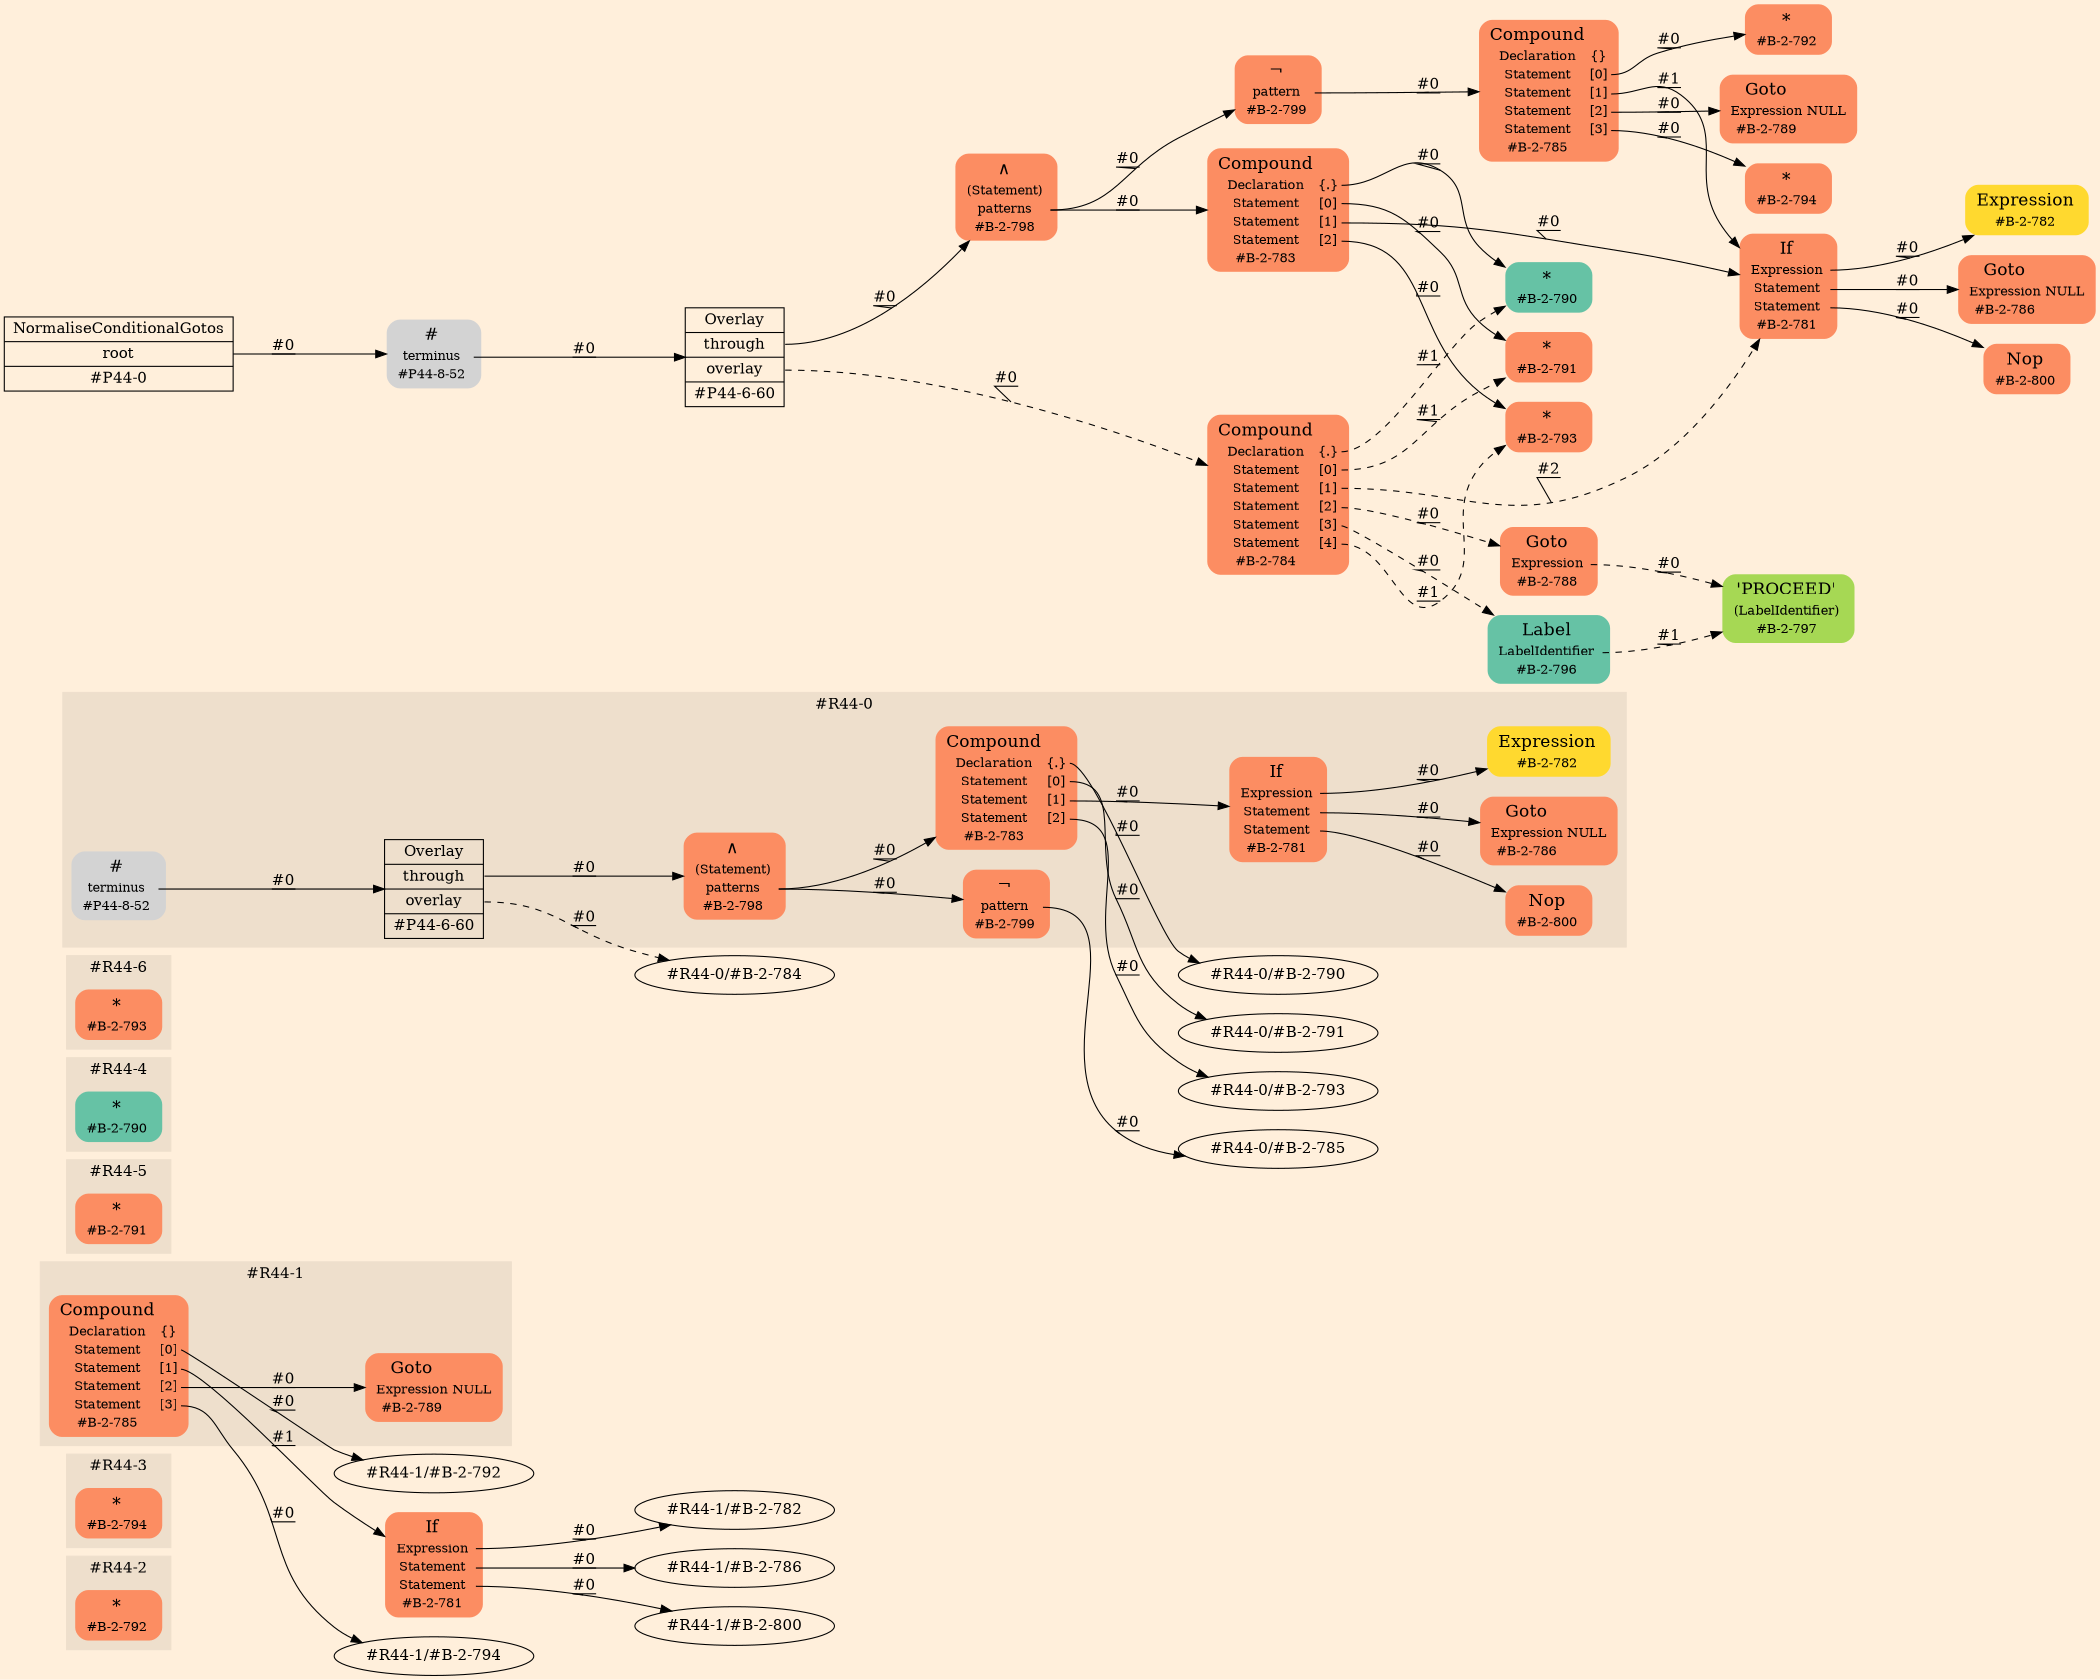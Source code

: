 digraph Inferno {
graph [
rankdir = "LR"
ranksep = 1.0
size = "14,20"
bgcolor = antiquewhite1
color = black
fontcolor = black
];
node [
];
subgraph "cluster#R44-2" {
label = "#R44-2"
style = "filled"
color = antiquewhite2
"#R44-2/#B-2-792" [
shape = "plaintext"
fillcolor = "/set28/2"
label = <<TABLE BORDER="0" CELLBORDER="0" CELLSPACING="0">
 <TR>
  <TD><FONT POINT-SIZE="16.0">*</FONT></TD>
  <TD></TD>
 </TR>
 <TR>
  <TD>#B-2-792</TD>
  <TD PORT="port0"></TD>
 </TR>
</TABLE>>
style = "rounded,filled"
fontsize = "12"
];
}
subgraph "cluster#R44-3" {
label = "#R44-3"
style = "filled"
color = antiquewhite2
"#R44-3/#B-2-794" [
shape = "plaintext"
fillcolor = "/set28/2"
label = <<TABLE BORDER="0" CELLBORDER="0" CELLSPACING="0">
 <TR>
  <TD><FONT POINT-SIZE="16.0">*</FONT></TD>
  <TD></TD>
 </TR>
 <TR>
  <TD>#B-2-794</TD>
  <TD PORT="port0"></TD>
 </TR>
</TABLE>>
style = "rounded,filled"
fontsize = "12"
];
}
"#R44-1/#B-2-781" [
shape = "plaintext"
fillcolor = "/set28/2"
label = <<TABLE BORDER="0" CELLBORDER="0" CELLSPACING="0">
 <TR>
  <TD><FONT POINT-SIZE="16.0">If</FONT></TD>
  <TD></TD>
 </TR>
 <TR>
  <TD>Expression</TD>
  <TD PORT="port0"></TD>
 </TR>
 <TR>
  <TD>Statement</TD>
  <TD PORT="port1"></TD>
 </TR>
 <TR>
  <TD>Statement</TD>
  <TD PORT="port2"></TD>
 </TR>
 <TR>
  <TD>#B-2-781</TD>
  <TD PORT="port3"></TD>
 </TR>
</TABLE>>
style = "rounded,filled"
fontsize = "12"
];
subgraph "cluster#R44-1" {
label = "#R44-1"
style = "filled"
color = antiquewhite2
"#R44-1/#B-2-785" [
shape = "plaintext"
fillcolor = "/set28/2"
label = <<TABLE BORDER="0" CELLBORDER="0" CELLSPACING="0">
 <TR>
  <TD><FONT POINT-SIZE="16.0">Compound</FONT></TD>
  <TD></TD>
 </TR>
 <TR>
  <TD>Declaration</TD>
  <TD PORT="port0">{}</TD>
 </TR>
 <TR>
  <TD>Statement</TD>
  <TD PORT="port1">[0]</TD>
 </TR>
 <TR>
  <TD>Statement</TD>
  <TD PORT="port2">[1]</TD>
 </TR>
 <TR>
  <TD>Statement</TD>
  <TD PORT="port3">[2]</TD>
 </TR>
 <TR>
  <TD>Statement</TD>
  <TD PORT="port4">[3]</TD>
 </TR>
 <TR>
  <TD>#B-2-785</TD>
  <TD PORT="port5"></TD>
 </TR>
</TABLE>>
style = "rounded,filled"
fontsize = "12"
];
"#R44-1/#B-2-789" [
shape = "plaintext"
fillcolor = "/set28/2"
label = <<TABLE BORDER="0" CELLBORDER="0" CELLSPACING="0">
 <TR>
  <TD><FONT POINT-SIZE="16.0">Goto</FONT></TD>
  <TD></TD>
 </TR>
 <TR>
  <TD>Expression</TD>
  <TD PORT="port0">NULL</TD>
 </TR>
 <TR>
  <TD>#B-2-789</TD>
  <TD PORT="port1"></TD>
 </TR>
</TABLE>>
style = "rounded,filled"
fontsize = "12"
];
}
subgraph "cluster#R44-5" {
label = "#R44-5"
style = "filled"
color = antiquewhite2
"#R44-5/#B-2-791" [
shape = "plaintext"
fillcolor = "/set28/2"
label = <<TABLE BORDER="0" CELLBORDER="0" CELLSPACING="0">
 <TR>
  <TD><FONT POINT-SIZE="16.0">*</FONT></TD>
  <TD></TD>
 </TR>
 <TR>
  <TD>#B-2-791</TD>
  <TD PORT="port0"></TD>
 </TR>
</TABLE>>
style = "rounded,filled"
fontsize = "12"
];
}
subgraph "cluster#R44-4" {
label = "#R44-4"
style = "filled"
color = antiquewhite2
"#R44-4/#B-2-790" [
shape = "plaintext"
fillcolor = "/set28/1"
label = <<TABLE BORDER="0" CELLBORDER="0" CELLSPACING="0">
 <TR>
  <TD><FONT POINT-SIZE="16.0">*</FONT></TD>
  <TD></TD>
 </TR>
 <TR>
  <TD>#B-2-790</TD>
  <TD PORT="port0"></TD>
 </TR>
</TABLE>>
style = "rounded,filled"
fontsize = "12"
];
}
subgraph "cluster#R44-6" {
label = "#R44-6"
style = "filled"
color = antiquewhite2
"#R44-6/#B-2-793" [
shape = "plaintext"
fillcolor = "/set28/2"
label = <<TABLE BORDER="0" CELLBORDER="0" CELLSPACING="0">
 <TR>
  <TD><FONT POINT-SIZE="16.0">*</FONT></TD>
  <TD></TD>
 </TR>
 <TR>
  <TD>#B-2-793</TD>
  <TD PORT="port0"></TD>
 </TR>
</TABLE>>
style = "rounded,filled"
fontsize = "12"
];
}
subgraph "cluster#R44-0" {
label = "#R44-0"
style = "filled"
color = antiquewhite2
"#R44-0/#B-2-786" [
shape = "plaintext"
fillcolor = "/set28/2"
label = <<TABLE BORDER="0" CELLBORDER="0" CELLSPACING="0">
 <TR>
  <TD><FONT POINT-SIZE="16.0">Goto</FONT></TD>
  <TD></TD>
 </TR>
 <TR>
  <TD>Expression</TD>
  <TD PORT="port0">NULL</TD>
 </TR>
 <TR>
  <TD>#B-2-786</TD>
  <TD PORT="port1"></TD>
 </TR>
</TABLE>>
style = "rounded,filled"
fontsize = "12"
];
"#R44-0/#P44-6-60" [
shape = "record"
fillcolor = antiquewhite2
label = "<fixed> Overlay | <port0> through | <port1> overlay | <port2> #P44-6-60"
style = "filled"
fontsize = "14"
color = black
fontcolor = black
];
"#R44-0/#P44-8-52" [
shape = "plaintext"
label = <<TABLE BORDER="0" CELLBORDER="0" CELLSPACING="0">
 <TR>
  <TD><FONT POINT-SIZE="16.0">#</FONT></TD>
  <TD></TD>
 </TR>
 <TR>
  <TD>terminus</TD>
  <TD PORT="port0"></TD>
 </TR>
 <TR>
  <TD>#P44-8-52</TD>
  <TD PORT="port1"></TD>
 </TR>
</TABLE>>
style = "rounded,filled"
fontsize = "12"
];
"#R44-0/#B-2-798" [
shape = "plaintext"
fillcolor = "/set28/2"
label = <<TABLE BORDER="0" CELLBORDER="0" CELLSPACING="0">
 <TR>
  <TD><FONT POINT-SIZE="16.0">∧</FONT></TD>
  <TD></TD>
 </TR>
 <TR>
  <TD>(Statement)</TD>
  <TD PORT="port0"></TD>
 </TR>
 <TR>
  <TD>patterns</TD>
  <TD PORT="port1"></TD>
 </TR>
 <TR>
  <TD>#B-2-798</TD>
  <TD PORT="port2"></TD>
 </TR>
</TABLE>>
style = "rounded,filled"
fontsize = "12"
];
"#R44-0/#B-2-800" [
shape = "plaintext"
fillcolor = "/set28/2"
label = <<TABLE BORDER="0" CELLBORDER="0" CELLSPACING="0">
 <TR>
  <TD><FONT POINT-SIZE="16.0">Nop</FONT></TD>
  <TD></TD>
 </TR>
 <TR>
  <TD>#B-2-800</TD>
  <TD PORT="port0"></TD>
 </TR>
</TABLE>>
style = "rounded,filled"
fontsize = "12"
];
"#R44-0/#B-2-783" [
shape = "plaintext"
fillcolor = "/set28/2"
label = <<TABLE BORDER="0" CELLBORDER="0" CELLSPACING="0">
 <TR>
  <TD><FONT POINT-SIZE="16.0">Compound</FONT></TD>
  <TD></TD>
 </TR>
 <TR>
  <TD>Declaration</TD>
  <TD PORT="port0">{.}</TD>
 </TR>
 <TR>
  <TD>Statement</TD>
  <TD PORT="port1">[0]</TD>
 </TR>
 <TR>
  <TD>Statement</TD>
  <TD PORT="port2">[1]</TD>
 </TR>
 <TR>
  <TD>Statement</TD>
  <TD PORT="port3">[2]</TD>
 </TR>
 <TR>
  <TD>#B-2-783</TD>
  <TD PORT="port4"></TD>
 </TR>
</TABLE>>
style = "rounded,filled"
fontsize = "12"
];
"#R44-0/#B-2-799" [
shape = "plaintext"
fillcolor = "/set28/2"
label = <<TABLE BORDER="0" CELLBORDER="0" CELLSPACING="0">
 <TR>
  <TD><FONT POINT-SIZE="16.0">¬</FONT></TD>
  <TD></TD>
 </TR>
 <TR>
  <TD>pattern</TD>
  <TD PORT="port0"></TD>
 </TR>
 <TR>
  <TD>#B-2-799</TD>
  <TD PORT="port1"></TD>
 </TR>
</TABLE>>
style = "rounded,filled"
fontsize = "12"
];
"#R44-0/#B-2-781" [
shape = "plaintext"
fillcolor = "/set28/2"
label = <<TABLE BORDER="0" CELLBORDER="0" CELLSPACING="0">
 <TR>
  <TD><FONT POINT-SIZE="16.0">If</FONT></TD>
  <TD></TD>
 </TR>
 <TR>
  <TD>Expression</TD>
  <TD PORT="port0"></TD>
 </TR>
 <TR>
  <TD>Statement</TD>
  <TD PORT="port1"></TD>
 </TR>
 <TR>
  <TD>Statement</TD>
  <TD PORT="port2"></TD>
 </TR>
 <TR>
  <TD>#B-2-781</TD>
  <TD PORT="port3"></TD>
 </TR>
</TABLE>>
style = "rounded,filled"
fontsize = "12"
];
"#R44-0/#B-2-782" [
shape = "plaintext"
fillcolor = "/set28/6"
label = <<TABLE BORDER="0" CELLBORDER="0" CELLSPACING="0">
 <TR>
  <TD><FONT POINT-SIZE="16.0">Expression</FONT></TD>
  <TD></TD>
 </TR>
 <TR>
  <TD>#B-2-782</TD>
  <TD PORT="port0"></TD>
 </TR>
</TABLE>>
style = "rounded,filled"
fontsize = "12"
];
}
"CR#P44-0" [
shape = "record"
fillcolor = antiquewhite1
label = "<fixed> NormaliseConditionalGotos | <port0> root | <port1> #P44-0"
style = "filled"
fontsize = "14"
color = black
fontcolor = black
];
"#P44-8-52" [
shape = "plaintext"
label = <<TABLE BORDER="0" CELLBORDER="0" CELLSPACING="0">
 <TR>
  <TD><FONT POINT-SIZE="16.0">#</FONT></TD>
  <TD></TD>
 </TR>
 <TR>
  <TD>terminus</TD>
  <TD PORT="port0"></TD>
 </TR>
 <TR>
  <TD>#P44-8-52</TD>
  <TD PORT="port1"></TD>
 </TR>
</TABLE>>
style = "rounded,filled"
fontsize = "12"
];
"#P44-6-60" [
shape = "record"
fillcolor = antiquewhite1
label = "<fixed> Overlay | <port0> through | <port1> overlay | <port2> #P44-6-60"
style = "filled"
fontsize = "14"
color = black
fontcolor = black
];
"#B-2-798" [
shape = "plaintext"
fillcolor = "/set28/2"
label = <<TABLE BORDER="0" CELLBORDER="0" CELLSPACING="0">
 <TR>
  <TD><FONT POINT-SIZE="16.0">∧</FONT></TD>
  <TD></TD>
 </TR>
 <TR>
  <TD>(Statement)</TD>
  <TD PORT="port0"></TD>
 </TR>
 <TR>
  <TD>patterns</TD>
  <TD PORT="port1"></TD>
 </TR>
 <TR>
  <TD>#B-2-798</TD>
  <TD PORT="port2"></TD>
 </TR>
</TABLE>>
style = "rounded,filled"
fontsize = "12"
];
"#B-2-783" [
shape = "plaintext"
fillcolor = "/set28/2"
label = <<TABLE BORDER="0" CELLBORDER="0" CELLSPACING="0">
 <TR>
  <TD><FONT POINT-SIZE="16.0">Compound</FONT></TD>
  <TD></TD>
 </TR>
 <TR>
  <TD>Declaration</TD>
  <TD PORT="port0">{.}</TD>
 </TR>
 <TR>
  <TD>Statement</TD>
  <TD PORT="port1">[0]</TD>
 </TR>
 <TR>
  <TD>Statement</TD>
  <TD PORT="port2">[1]</TD>
 </TR>
 <TR>
  <TD>Statement</TD>
  <TD PORT="port3">[2]</TD>
 </TR>
 <TR>
  <TD>#B-2-783</TD>
  <TD PORT="port4"></TD>
 </TR>
</TABLE>>
style = "rounded,filled"
fontsize = "12"
];
"#B-2-790" [
shape = "plaintext"
fillcolor = "/set28/1"
label = <<TABLE BORDER="0" CELLBORDER="0" CELLSPACING="0">
 <TR>
  <TD><FONT POINT-SIZE="16.0">*</FONT></TD>
  <TD></TD>
 </TR>
 <TR>
  <TD>#B-2-790</TD>
  <TD PORT="port0"></TD>
 </TR>
</TABLE>>
style = "rounded,filled"
fontsize = "12"
];
"#B-2-791" [
shape = "plaintext"
fillcolor = "/set28/2"
label = <<TABLE BORDER="0" CELLBORDER="0" CELLSPACING="0">
 <TR>
  <TD><FONT POINT-SIZE="16.0">*</FONT></TD>
  <TD></TD>
 </TR>
 <TR>
  <TD>#B-2-791</TD>
  <TD PORT="port0"></TD>
 </TR>
</TABLE>>
style = "rounded,filled"
fontsize = "12"
];
"#B-2-781" [
shape = "plaintext"
fillcolor = "/set28/2"
label = <<TABLE BORDER="0" CELLBORDER="0" CELLSPACING="0">
 <TR>
  <TD><FONT POINT-SIZE="16.0">If</FONT></TD>
  <TD></TD>
 </TR>
 <TR>
  <TD>Expression</TD>
  <TD PORT="port0"></TD>
 </TR>
 <TR>
  <TD>Statement</TD>
  <TD PORT="port1"></TD>
 </TR>
 <TR>
  <TD>Statement</TD>
  <TD PORT="port2"></TD>
 </TR>
 <TR>
  <TD>#B-2-781</TD>
  <TD PORT="port3"></TD>
 </TR>
</TABLE>>
style = "rounded,filled"
fontsize = "12"
];
"#B-2-782" [
shape = "plaintext"
fillcolor = "/set28/6"
label = <<TABLE BORDER="0" CELLBORDER="0" CELLSPACING="0">
 <TR>
  <TD><FONT POINT-SIZE="16.0">Expression</FONT></TD>
  <TD></TD>
 </TR>
 <TR>
  <TD>#B-2-782</TD>
  <TD PORT="port0"></TD>
 </TR>
</TABLE>>
style = "rounded,filled"
fontsize = "12"
];
"#B-2-786" [
shape = "plaintext"
fillcolor = "/set28/2"
label = <<TABLE BORDER="0" CELLBORDER="0" CELLSPACING="0">
 <TR>
  <TD><FONT POINT-SIZE="16.0">Goto</FONT></TD>
  <TD></TD>
 </TR>
 <TR>
  <TD>Expression</TD>
  <TD PORT="port0">NULL</TD>
 </TR>
 <TR>
  <TD>#B-2-786</TD>
  <TD PORT="port1"></TD>
 </TR>
</TABLE>>
style = "rounded,filled"
fontsize = "12"
];
"#B-2-800" [
shape = "plaintext"
fillcolor = "/set28/2"
label = <<TABLE BORDER="0" CELLBORDER="0" CELLSPACING="0">
 <TR>
  <TD><FONT POINT-SIZE="16.0">Nop</FONT></TD>
  <TD></TD>
 </TR>
 <TR>
  <TD>#B-2-800</TD>
  <TD PORT="port0"></TD>
 </TR>
</TABLE>>
style = "rounded,filled"
fontsize = "12"
];
"#B-2-793" [
shape = "plaintext"
fillcolor = "/set28/2"
label = <<TABLE BORDER="0" CELLBORDER="0" CELLSPACING="0">
 <TR>
  <TD><FONT POINT-SIZE="16.0">*</FONT></TD>
  <TD></TD>
 </TR>
 <TR>
  <TD>#B-2-793</TD>
  <TD PORT="port0"></TD>
 </TR>
</TABLE>>
style = "rounded,filled"
fontsize = "12"
];
"#B-2-799" [
shape = "plaintext"
fillcolor = "/set28/2"
label = <<TABLE BORDER="0" CELLBORDER="0" CELLSPACING="0">
 <TR>
  <TD><FONT POINT-SIZE="16.0">¬</FONT></TD>
  <TD></TD>
 </TR>
 <TR>
  <TD>pattern</TD>
  <TD PORT="port0"></TD>
 </TR>
 <TR>
  <TD>#B-2-799</TD>
  <TD PORT="port1"></TD>
 </TR>
</TABLE>>
style = "rounded,filled"
fontsize = "12"
];
"#B-2-785" [
shape = "plaintext"
fillcolor = "/set28/2"
label = <<TABLE BORDER="0" CELLBORDER="0" CELLSPACING="0">
 <TR>
  <TD><FONT POINT-SIZE="16.0">Compound</FONT></TD>
  <TD></TD>
 </TR>
 <TR>
  <TD>Declaration</TD>
  <TD PORT="port0">{}</TD>
 </TR>
 <TR>
  <TD>Statement</TD>
  <TD PORT="port1">[0]</TD>
 </TR>
 <TR>
  <TD>Statement</TD>
  <TD PORT="port2">[1]</TD>
 </TR>
 <TR>
  <TD>Statement</TD>
  <TD PORT="port3">[2]</TD>
 </TR>
 <TR>
  <TD>Statement</TD>
  <TD PORT="port4">[3]</TD>
 </TR>
 <TR>
  <TD>#B-2-785</TD>
  <TD PORT="port5"></TD>
 </TR>
</TABLE>>
style = "rounded,filled"
fontsize = "12"
];
"#B-2-792" [
shape = "plaintext"
fillcolor = "/set28/2"
label = <<TABLE BORDER="0" CELLBORDER="0" CELLSPACING="0">
 <TR>
  <TD><FONT POINT-SIZE="16.0">*</FONT></TD>
  <TD></TD>
 </TR>
 <TR>
  <TD>#B-2-792</TD>
  <TD PORT="port0"></TD>
 </TR>
</TABLE>>
style = "rounded,filled"
fontsize = "12"
];
"#B-2-789" [
shape = "plaintext"
fillcolor = "/set28/2"
label = <<TABLE BORDER="0" CELLBORDER="0" CELLSPACING="0">
 <TR>
  <TD><FONT POINT-SIZE="16.0">Goto</FONT></TD>
  <TD></TD>
 </TR>
 <TR>
  <TD>Expression</TD>
  <TD PORT="port0">NULL</TD>
 </TR>
 <TR>
  <TD>#B-2-789</TD>
  <TD PORT="port1"></TD>
 </TR>
</TABLE>>
style = "rounded,filled"
fontsize = "12"
];
"#B-2-794" [
shape = "plaintext"
fillcolor = "/set28/2"
label = <<TABLE BORDER="0" CELLBORDER="0" CELLSPACING="0">
 <TR>
  <TD><FONT POINT-SIZE="16.0">*</FONT></TD>
  <TD></TD>
 </TR>
 <TR>
  <TD>#B-2-794</TD>
  <TD PORT="port0"></TD>
 </TR>
</TABLE>>
style = "rounded,filled"
fontsize = "12"
];
"#B-2-784" [
shape = "plaintext"
fillcolor = "/set28/2"
label = <<TABLE BORDER="0" CELLBORDER="0" CELLSPACING="0">
 <TR>
  <TD><FONT POINT-SIZE="16.0">Compound</FONT></TD>
  <TD></TD>
 </TR>
 <TR>
  <TD>Declaration</TD>
  <TD PORT="port0">{.}</TD>
 </TR>
 <TR>
  <TD>Statement</TD>
  <TD PORT="port1">[0]</TD>
 </TR>
 <TR>
  <TD>Statement</TD>
  <TD PORT="port2">[1]</TD>
 </TR>
 <TR>
  <TD>Statement</TD>
  <TD PORT="port3">[2]</TD>
 </TR>
 <TR>
  <TD>Statement</TD>
  <TD PORT="port4">[3]</TD>
 </TR>
 <TR>
  <TD>Statement</TD>
  <TD PORT="port5">[4]</TD>
 </TR>
 <TR>
  <TD>#B-2-784</TD>
  <TD PORT="port6"></TD>
 </TR>
</TABLE>>
style = "rounded,filled"
fontsize = "12"
];
"#B-2-788" [
shape = "plaintext"
fillcolor = "/set28/2"
label = <<TABLE BORDER="0" CELLBORDER="0" CELLSPACING="0">
 <TR>
  <TD><FONT POINT-SIZE="16.0">Goto</FONT></TD>
  <TD></TD>
 </TR>
 <TR>
  <TD>Expression</TD>
  <TD PORT="port0"></TD>
 </TR>
 <TR>
  <TD>#B-2-788</TD>
  <TD PORT="port1"></TD>
 </TR>
</TABLE>>
style = "rounded,filled"
fontsize = "12"
];
"#B-2-797" [
shape = "plaintext"
fillcolor = "/set28/5"
label = <<TABLE BORDER="0" CELLBORDER="0" CELLSPACING="0">
 <TR>
  <TD><FONT POINT-SIZE="16.0">'PROCEED'</FONT></TD>
  <TD></TD>
 </TR>
 <TR>
  <TD>(LabelIdentifier)</TD>
  <TD PORT="port0"></TD>
 </TR>
 <TR>
  <TD>#B-2-797</TD>
  <TD PORT="port1"></TD>
 </TR>
</TABLE>>
style = "rounded,filled"
fontsize = "12"
];
"#B-2-796" [
shape = "plaintext"
fillcolor = "/set28/1"
label = <<TABLE BORDER="0" CELLBORDER="0" CELLSPACING="0">
 <TR>
  <TD><FONT POINT-SIZE="16.0">Label</FONT></TD>
  <TD></TD>
 </TR>
 <TR>
  <TD>LabelIdentifier</TD>
  <TD PORT="port0"></TD>
 </TR>
 <TR>
  <TD>#B-2-796</TD>
  <TD PORT="port1"></TD>
 </TR>
</TABLE>>
style = "rounded,filled"
fontsize = "12"
];
"CR#P44-0":port0 -> "#P44-8-52" [style="solid"
label = "#0"
decorate = true
color = black
fontcolor = black
];
"#P44-8-52":port0 -> "#P44-6-60" [style="solid"
label = "#0"
decorate = true
color = black
fontcolor = black
];
"#P44-6-60":port0 -> "#B-2-798" [style="solid"
label = "#0"
decorate = true
color = black
fontcolor = black
];
"#P44-6-60":port1 -> "#B-2-784" [style="dashed"
label = "#0"
decorate = true
color = black
fontcolor = black
];
"#B-2-798":port1 -> "#B-2-783" [style="solid"
label = "#0"
decorate = true
color = black
fontcolor = black
];
"#B-2-798":port1 -> "#B-2-799" [style="solid"
label = "#0"
decorate = true
color = black
fontcolor = black
];
"#B-2-783":port0 -> "#B-2-790" [style="solid"
label = "#0"
decorate = true
color = black
fontcolor = black
];
"#B-2-783":port1 -> "#B-2-791" [style="solid"
label = "#0"
decorate = true
color = black
fontcolor = black
];
"#B-2-783":port2 -> "#B-2-781" [style="solid"
label = "#0"
decorate = true
color = black
fontcolor = black
];
"#B-2-783":port3 -> "#B-2-793" [style="solid"
label = "#0"
decorate = true
color = black
fontcolor = black
];
"#B-2-781":port0 -> "#B-2-782" [style="solid"
label = "#0"
decorate = true
color = black
fontcolor = black
];
"#B-2-781":port1 -> "#B-2-786" [style="solid"
label = "#0"
decorate = true
color = black
fontcolor = black
];
"#B-2-781":port2 -> "#B-2-800" [style="solid"
label = "#0"
decorate = true
color = black
fontcolor = black
];
"#B-2-799":port0 -> "#B-2-785" [style="solid"
label = "#0"
decorate = true
color = black
fontcolor = black
];
"#B-2-785":port1 -> "#B-2-792" [style="solid"
label = "#0"
decorate = true
color = black
fontcolor = black
];
"#B-2-785":port2 -> "#B-2-781" [style="solid"
label = "#1"
decorate = true
color = black
fontcolor = black
];
"#B-2-785":port3 -> "#B-2-789" [style="solid"
label = "#0"
decorate = true
color = black
fontcolor = black
];
"#B-2-785":port4 -> "#B-2-794" [style="solid"
label = "#0"
decorate = true
color = black
fontcolor = black
];
"#B-2-784":port0 -> "#B-2-790" [style="dashed"
label = "#1"
decorate = true
color = black
fontcolor = black
];
"#B-2-784":port1 -> "#B-2-791" [style="dashed"
label = "#1"
decorate = true
color = black
fontcolor = black
];
"#B-2-784":port2 -> "#B-2-781" [style="dashed"
label = "#2"
decorate = true
color = black
fontcolor = black
];
"#B-2-784":port3 -> "#B-2-788" [style="dashed"
label = "#0"
decorate = true
color = black
fontcolor = black
];
"#B-2-784":port4 -> "#B-2-796" [style="dashed"
label = "#0"
decorate = true
color = black
fontcolor = black
];
"#B-2-784":port5 -> "#B-2-793" [style="dashed"
label = "#1"
decorate = true
color = black
fontcolor = black
];
"#B-2-788":port0 -> "#B-2-797" [style="dashed"
label = "#0"
decorate = true
color = black
fontcolor = black
];
"#B-2-796":port0 -> "#B-2-797" [style="dashed"
label = "#1"
decorate = true
color = black
fontcolor = black
];
"#R44-0/#P44-6-60":port0 -> "#R44-0/#B-2-798" [style="solid"
label = "#0"
decorate = true
color = black
fontcolor = black
];
"#R44-0/#P44-6-60":port1 -> "#R44-0/#B-2-784" [style="dashed"
label = "#0"
decorate = true
color = black
fontcolor = black
];
"#R44-0/#P44-8-52":port0 -> "#R44-0/#P44-6-60" [style="solid"
label = "#0"
decorate = true
color = black
fontcolor = black
];
"#R44-0/#B-2-798":port1 -> "#R44-0/#B-2-783" [style="solid"
label = "#0"
decorate = true
color = black
fontcolor = black
];
"#R44-0/#B-2-798":port1 -> "#R44-0/#B-2-799" [style="solid"
label = "#0"
decorate = true
color = black
fontcolor = black
];
"#R44-0/#B-2-783":port0 -> "#R44-0/#B-2-790" [style="solid"
label = "#0"
decorate = true
color = black
fontcolor = black
];
"#R44-0/#B-2-783":port1 -> "#R44-0/#B-2-791" [style="solid"
label = "#0"
decorate = true
color = black
fontcolor = black
];
"#R44-0/#B-2-783":port2 -> "#R44-0/#B-2-781" [style="solid"
label = "#0"
decorate = true
color = black
fontcolor = black
];
"#R44-0/#B-2-783":port3 -> "#R44-0/#B-2-793" [style="solid"
label = "#0"
decorate = true
color = black
fontcolor = black
];
"#R44-0/#B-2-799":port0 -> "#R44-0/#B-2-785" [style="solid"
label = "#0"
decorate = true
color = black
fontcolor = black
];
"#R44-0/#B-2-781":port0 -> "#R44-0/#B-2-782" [style="solid"
label = "#0"
decorate = true
color = black
fontcolor = black
];
"#R44-0/#B-2-781":port1 -> "#R44-0/#B-2-786" [style="solid"
label = "#0"
decorate = true
color = black
fontcolor = black
];
"#R44-0/#B-2-781":port2 -> "#R44-0/#B-2-800" [style="solid"
label = "#0"
decorate = true
color = black
fontcolor = black
];
"#R44-1/#B-2-781":port0 -> "#R44-1/#B-2-782" [style="solid"
label = "#0"
decorate = true
color = black
fontcolor = black
];
"#R44-1/#B-2-781":port1 -> "#R44-1/#B-2-786" [style="solid"
label = "#0"
decorate = true
color = black
fontcolor = black
];
"#R44-1/#B-2-781":port2 -> "#R44-1/#B-2-800" [style="solid"
label = "#0"
decorate = true
color = black
fontcolor = black
];
"#R44-1/#B-2-785":port1 -> "#R44-1/#B-2-792" [style="solid"
label = "#0"
decorate = true
color = black
fontcolor = black
];
"#R44-1/#B-2-785":port2 -> "#R44-1/#B-2-781" [style="solid"
label = "#1"
decorate = true
color = black
fontcolor = black
];
"#R44-1/#B-2-785":port3 -> "#R44-1/#B-2-789" [style="solid"
label = "#0"
decorate = true
color = black
fontcolor = black
];
"#R44-1/#B-2-785":port4 -> "#R44-1/#B-2-794" [style="solid"
label = "#0"
decorate = true
color = black
fontcolor = black
];
}
